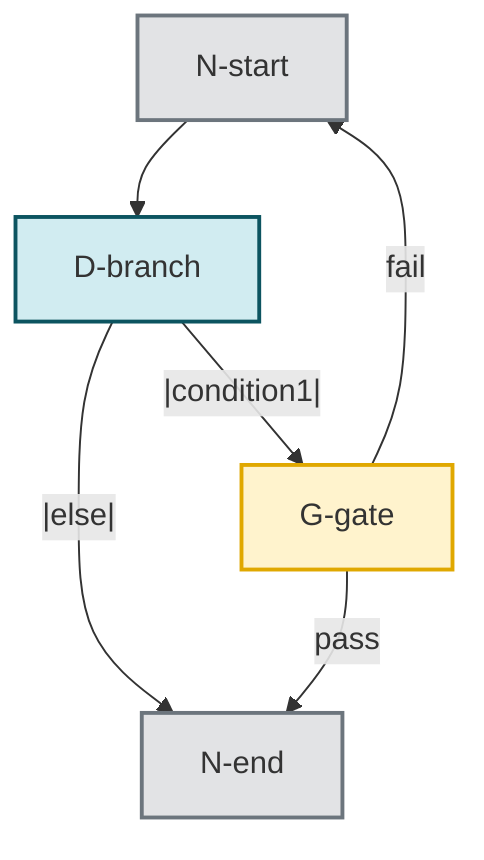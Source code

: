 flowchart TD
N-start["N-start"]
D-branch["D-branch"]
G-gate["G-gate"]
N-end["N-end"]
N-start --> D-branch
D-branch --|condition1|--> G-gate
D-branch --|else|--> N-end
G-gate -- pass --> N-end
G-gate -- fail --> N-start
classDef gate fill:#FFF3CD,stroke:#E0A800,stroke-width:2px;
classDef decision fill:#D1ECF1,stroke:#0C5460,stroke-width:2px;
classDef activity fill:#E2E3E5,stroke:#6C757D,stroke-width:2px;
class N-start activity;
class D-branch decision;
class G-gate gate;
class N-end activity;